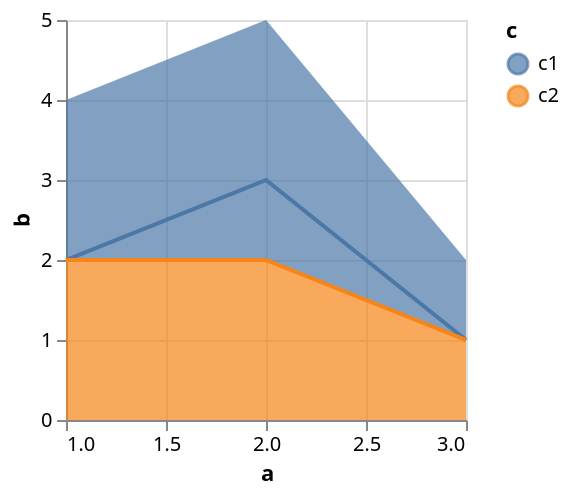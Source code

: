 {
  "$schema": "https://vega.github.io/schema/vega-lite/v5.json",
  "data": {
    "values": [
      {"a": 1, "b": 2, "c": "c1"},
      {"a": 2, "b": 3, "c": "c1"},
      {"a": 3, "b": 1, "c": "c1"},
      {"a": 1, "b": 2, "c": "c2"},
      {"a": 3, "b": 1, "c": "c2"},
      {"a": 2, "b": 2, "c": "c2"}
    ]
  },
  "layer": [
    {
      "mark": {"opacity": 0.7, "type": "area"},
      "encoding": {
        "x": {"field": "a", "type": "quantitative"},
        "y": {"field": "b", "type": "quantitative"},
        "color": {"field": "c", "type": "nominal"}
      }
    },
    {
      "mark": {"type": "line"},
      "encoding": {
        "x": {"field": "a", "type": "quantitative"},
        "y": {"field": "b", "type": "quantitative"},
        "color": {"field": "c", "type": "nominal"}
      }
    }
  ]
}